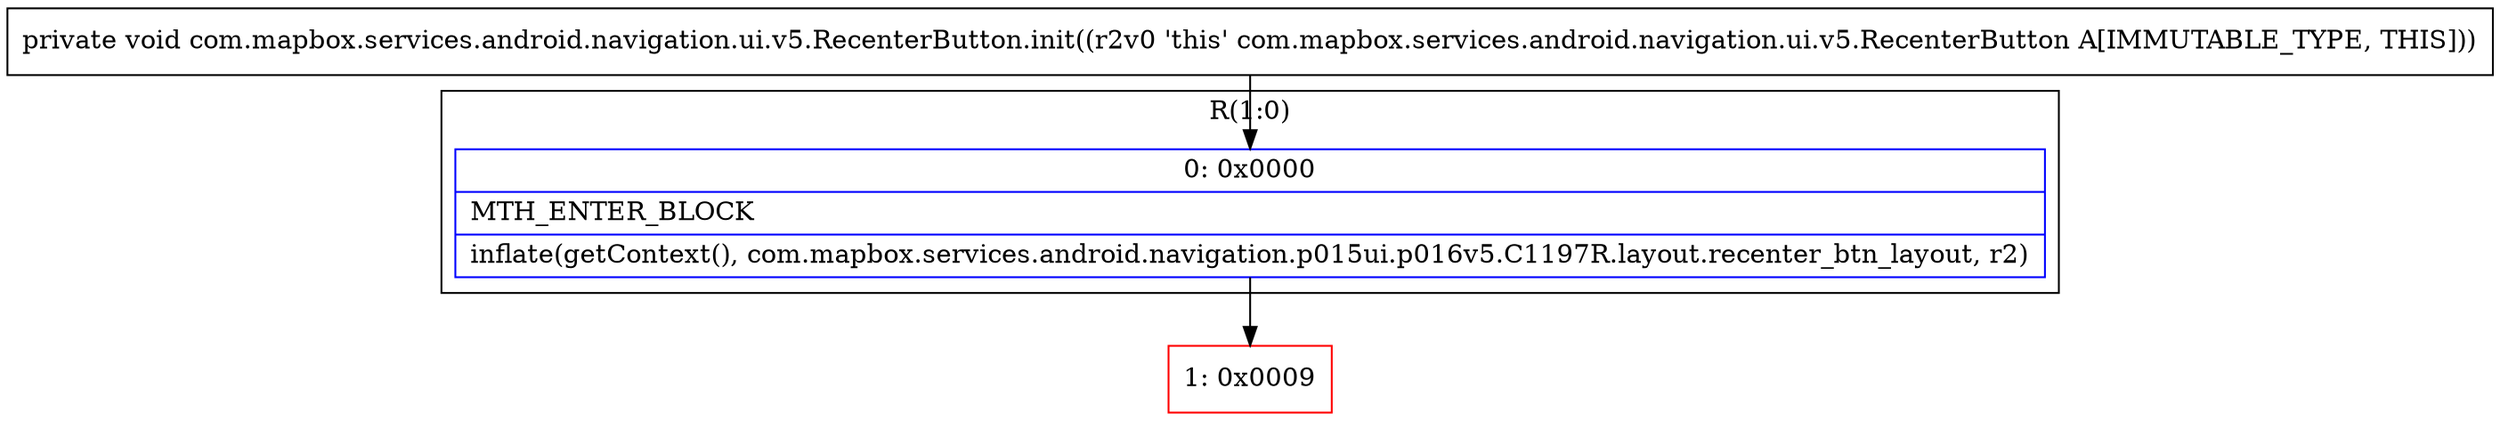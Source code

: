 digraph "CFG forcom.mapbox.services.android.navigation.ui.v5.RecenterButton.init()V" {
subgraph cluster_Region_83211520 {
label = "R(1:0)";
node [shape=record,color=blue];
Node_0 [shape=record,label="{0\:\ 0x0000|MTH_ENTER_BLOCK\l|inflate(getContext(), com.mapbox.services.android.navigation.p015ui.p016v5.C1197R.layout.recenter_btn_layout, r2)\l}"];
}
Node_1 [shape=record,color=red,label="{1\:\ 0x0009}"];
MethodNode[shape=record,label="{private void com.mapbox.services.android.navigation.ui.v5.RecenterButton.init((r2v0 'this' com.mapbox.services.android.navigation.ui.v5.RecenterButton A[IMMUTABLE_TYPE, THIS])) }"];
MethodNode -> Node_0;
Node_0 -> Node_1;
}

